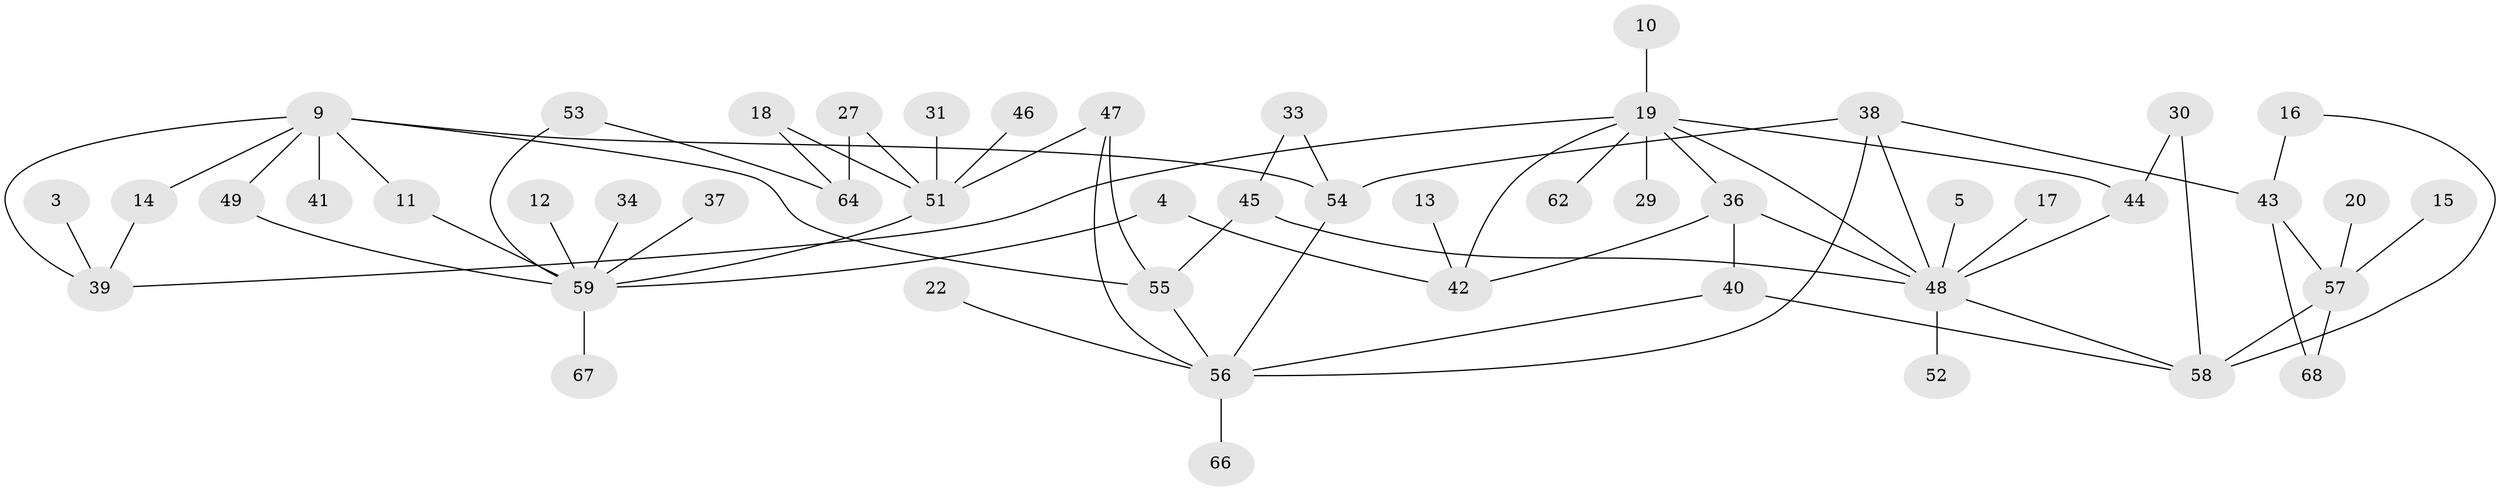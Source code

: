 // original degree distribution, {0: 0.1259259259259259, 3: 0.13333333333333333, 2: 0.2814814814814815, 6: 0.022222222222222223, 1: 0.28888888888888886, 4: 0.0962962962962963, 5: 0.05185185185185185}
// Generated by graph-tools (version 1.1) at 2025/49/03/09/25 03:49:13]
// undirected, 50 vertices, 70 edges
graph export_dot {
graph [start="1"]
  node [color=gray90,style=filled];
  3;
  4;
  5;
  9;
  10;
  11;
  12;
  13;
  14;
  15;
  16;
  17;
  18;
  19;
  20;
  22;
  27;
  29;
  30;
  31;
  33;
  34;
  36;
  37;
  38;
  39;
  40;
  41;
  42;
  43;
  44;
  45;
  46;
  47;
  48;
  49;
  51;
  52;
  53;
  54;
  55;
  56;
  57;
  58;
  59;
  62;
  64;
  66;
  67;
  68;
  3 -- 39 [weight=1.0];
  4 -- 42 [weight=1.0];
  4 -- 59 [weight=1.0];
  5 -- 48 [weight=1.0];
  9 -- 11 [weight=1.0];
  9 -- 14 [weight=1.0];
  9 -- 39 [weight=1.0];
  9 -- 41 [weight=1.0];
  9 -- 49 [weight=1.0];
  9 -- 54 [weight=1.0];
  9 -- 55 [weight=1.0];
  10 -- 19 [weight=1.0];
  11 -- 59 [weight=1.0];
  12 -- 59 [weight=1.0];
  13 -- 42 [weight=1.0];
  14 -- 39 [weight=1.0];
  15 -- 57 [weight=1.0];
  16 -- 43 [weight=1.0];
  16 -- 58 [weight=1.0];
  17 -- 48 [weight=1.0];
  18 -- 51 [weight=1.0];
  18 -- 64 [weight=1.0];
  19 -- 29 [weight=1.0];
  19 -- 36 [weight=1.0];
  19 -- 39 [weight=1.0];
  19 -- 42 [weight=1.0];
  19 -- 44 [weight=1.0];
  19 -- 48 [weight=1.0];
  19 -- 62 [weight=1.0];
  20 -- 57 [weight=1.0];
  22 -- 56 [weight=1.0];
  27 -- 51 [weight=1.0];
  27 -- 64 [weight=1.0];
  30 -- 44 [weight=1.0];
  30 -- 58 [weight=1.0];
  31 -- 51 [weight=1.0];
  33 -- 45 [weight=1.0];
  33 -- 54 [weight=1.0];
  34 -- 59 [weight=1.0];
  36 -- 40 [weight=1.0];
  36 -- 42 [weight=1.0];
  36 -- 48 [weight=1.0];
  37 -- 59 [weight=1.0];
  38 -- 43 [weight=1.0];
  38 -- 48 [weight=1.0];
  38 -- 54 [weight=1.0];
  38 -- 56 [weight=1.0];
  40 -- 56 [weight=1.0];
  40 -- 58 [weight=1.0];
  43 -- 57 [weight=1.0];
  43 -- 68 [weight=1.0];
  44 -- 48 [weight=1.0];
  45 -- 48 [weight=1.0];
  45 -- 55 [weight=1.0];
  46 -- 51 [weight=1.0];
  47 -- 51 [weight=1.0];
  47 -- 55 [weight=1.0];
  47 -- 56 [weight=1.0];
  48 -- 52 [weight=1.0];
  48 -- 58 [weight=1.0];
  49 -- 59 [weight=1.0];
  51 -- 59 [weight=1.0];
  53 -- 59 [weight=1.0];
  53 -- 64 [weight=1.0];
  54 -- 56 [weight=1.0];
  55 -- 56 [weight=1.0];
  56 -- 66 [weight=1.0];
  57 -- 58 [weight=1.0];
  57 -- 68 [weight=1.0];
  59 -- 67 [weight=1.0];
}
